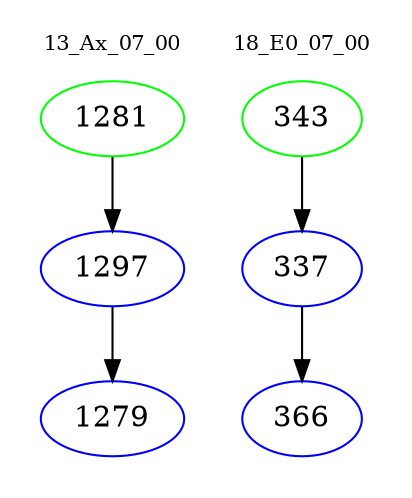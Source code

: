 digraph{
subgraph cluster_0 {
color = white
label = "13_Ax_07_00";
fontsize=10;
T0_1281 [label="1281", color="green"]
T0_1281 -> T0_1297 [color="black"]
T0_1297 [label="1297", color="blue"]
T0_1297 -> T0_1279 [color="black"]
T0_1279 [label="1279", color="blue"]
}
subgraph cluster_1 {
color = white
label = "18_E0_07_00";
fontsize=10;
T1_343 [label="343", color="green"]
T1_343 -> T1_337 [color="black"]
T1_337 [label="337", color="blue"]
T1_337 -> T1_366 [color="black"]
T1_366 [label="366", color="blue"]
}
}
